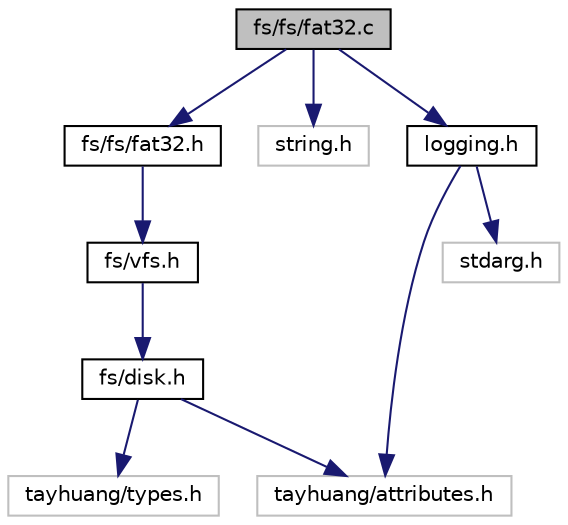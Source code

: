 digraph "fs/fs/fat32.c"
{
 // LATEX_PDF_SIZE
  edge [fontname="Helvetica",fontsize="10",labelfontname="Helvetica",labelfontsize="10"];
  node [fontname="Helvetica",fontsize="10",shape=record];
  Node1 [label="fs/fs/fat32.c",height=0.2,width=0.4,color="black", fillcolor="grey75", style="filled", fontcolor="black",tooltip="FAT32"];
  Node1 -> Node2 [color="midnightblue",fontsize="10",style="solid",fontname="Helvetica"];
  Node2 [label="fs/fs/fat32.h",height=0.2,width=0.4,color="black", fillcolor="white", style="filled",URL="$fat32_8h.html",tooltip="FAT32"];
  Node2 -> Node3 [color="midnightblue",fontsize="10",style="solid",fontname="Helvetica"];
  Node3 [label="fs/vfs.h",height=0.2,width=0.4,color="black", fillcolor="white", style="filled",URL="$vfs_8h.html",tooltip="VFS"];
  Node3 -> Node4 [color="midnightblue",fontsize="10",style="solid",fontname="Helvetica"];
  Node4 [label="fs/disk.h",height=0.2,width=0.4,color="black", fillcolor="white", style="filled",URL="$disk_8h.html",tooltip="磁盘驱动"];
  Node4 -> Node5 [color="midnightblue",fontsize="10",style="solid",fontname="Helvetica"];
  Node5 [label="tayhuang/types.h",height=0.2,width=0.4,color="grey75", fillcolor="white", style="filled",tooltip=" "];
  Node4 -> Node6 [color="midnightblue",fontsize="10",style="solid",fontname="Helvetica"];
  Node6 [label="tayhuang/attributes.h",height=0.2,width=0.4,color="grey75", fillcolor="white", style="filled",tooltip=" "];
  Node1 -> Node7 [color="midnightblue",fontsize="10",style="solid",fontname="Helvetica"];
  Node7 [label="string.h",height=0.2,width=0.4,color="grey75", fillcolor="white", style="filled",tooltip=" "];
  Node1 -> Node8 [color="midnightblue",fontsize="10",style="solid",fontname="Helvetica"];
  Node8 [label="logging.h",height=0.2,width=0.4,color="black", fillcolor="white", style="filled",URL="$logging_8h.html",tooltip="日志"];
  Node8 -> Node6 [color="midnightblue",fontsize="10",style="solid",fontname="Helvetica"];
  Node8 -> Node9 [color="midnightblue",fontsize="10",style="solid",fontname="Helvetica"];
  Node9 [label="stdarg.h",height=0.2,width=0.4,color="grey75", fillcolor="white", style="filled",tooltip=" "];
}
